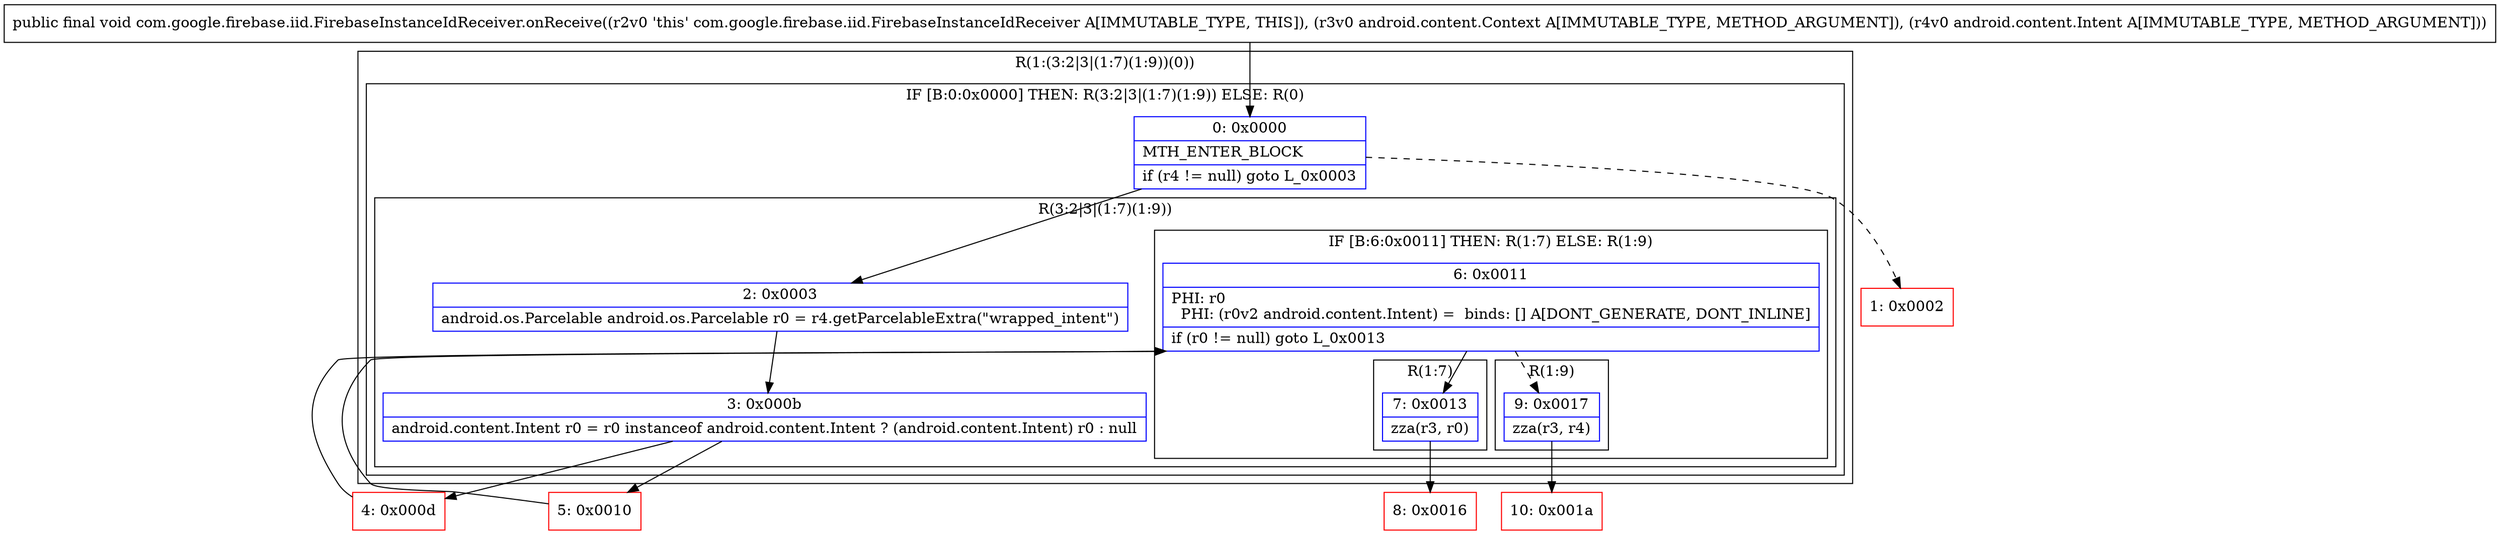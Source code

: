 digraph "CFG forcom.google.firebase.iid.FirebaseInstanceIdReceiver.onReceive(Landroid\/content\/Context;Landroid\/content\/Intent;)V" {
subgraph cluster_Region_92465842 {
label = "R(1:(3:2|3|(1:7)(1:9))(0))";
node [shape=record,color=blue];
subgraph cluster_IfRegion_1027069691 {
label = "IF [B:0:0x0000] THEN: R(3:2|3|(1:7)(1:9)) ELSE: R(0)";
node [shape=record,color=blue];
Node_0 [shape=record,label="{0\:\ 0x0000|MTH_ENTER_BLOCK\l|if (r4 != null) goto L_0x0003\l}"];
subgraph cluster_Region_1379427131 {
label = "R(3:2|3|(1:7)(1:9))";
node [shape=record,color=blue];
Node_2 [shape=record,label="{2\:\ 0x0003|android.os.Parcelable android.os.Parcelable r0 = r4.getParcelableExtra(\"wrapped_intent\")\l}"];
Node_3 [shape=record,label="{3\:\ 0x000b|android.content.Intent r0 = r0 instanceof android.content.Intent ? (android.content.Intent) r0 : null\l}"];
subgraph cluster_IfRegion_821710141 {
label = "IF [B:6:0x0011] THEN: R(1:7) ELSE: R(1:9)";
node [shape=record,color=blue];
Node_6 [shape=record,label="{6\:\ 0x0011|PHI: r0 \l  PHI: (r0v2 android.content.Intent) =  binds: [] A[DONT_GENERATE, DONT_INLINE]\l|if (r0 != null) goto L_0x0013\l}"];
subgraph cluster_Region_387252583 {
label = "R(1:7)";
node [shape=record,color=blue];
Node_7 [shape=record,label="{7\:\ 0x0013|zza(r3, r0)\l}"];
}
subgraph cluster_Region_873428115 {
label = "R(1:9)";
node [shape=record,color=blue];
Node_9 [shape=record,label="{9\:\ 0x0017|zza(r3, r4)\l}"];
}
}
}
subgraph cluster_Region_1037219375 {
label = "R(0)";
node [shape=record,color=blue];
}
}
}
Node_1 [shape=record,color=red,label="{1\:\ 0x0002}"];
Node_4 [shape=record,color=red,label="{4\:\ 0x000d}"];
Node_5 [shape=record,color=red,label="{5\:\ 0x0010}"];
Node_8 [shape=record,color=red,label="{8\:\ 0x0016}"];
Node_10 [shape=record,color=red,label="{10\:\ 0x001a}"];
MethodNode[shape=record,label="{public final void com.google.firebase.iid.FirebaseInstanceIdReceiver.onReceive((r2v0 'this' com.google.firebase.iid.FirebaseInstanceIdReceiver A[IMMUTABLE_TYPE, THIS]), (r3v0 android.content.Context A[IMMUTABLE_TYPE, METHOD_ARGUMENT]), (r4v0 android.content.Intent A[IMMUTABLE_TYPE, METHOD_ARGUMENT])) }"];
MethodNode -> Node_0;
Node_0 -> Node_1[style=dashed];
Node_0 -> Node_2;
Node_2 -> Node_3;
Node_3 -> Node_4;
Node_3 -> Node_5;
Node_6 -> Node_7;
Node_6 -> Node_9[style=dashed];
Node_7 -> Node_8;
Node_9 -> Node_10;
Node_4 -> Node_6;
Node_5 -> Node_6;
}

